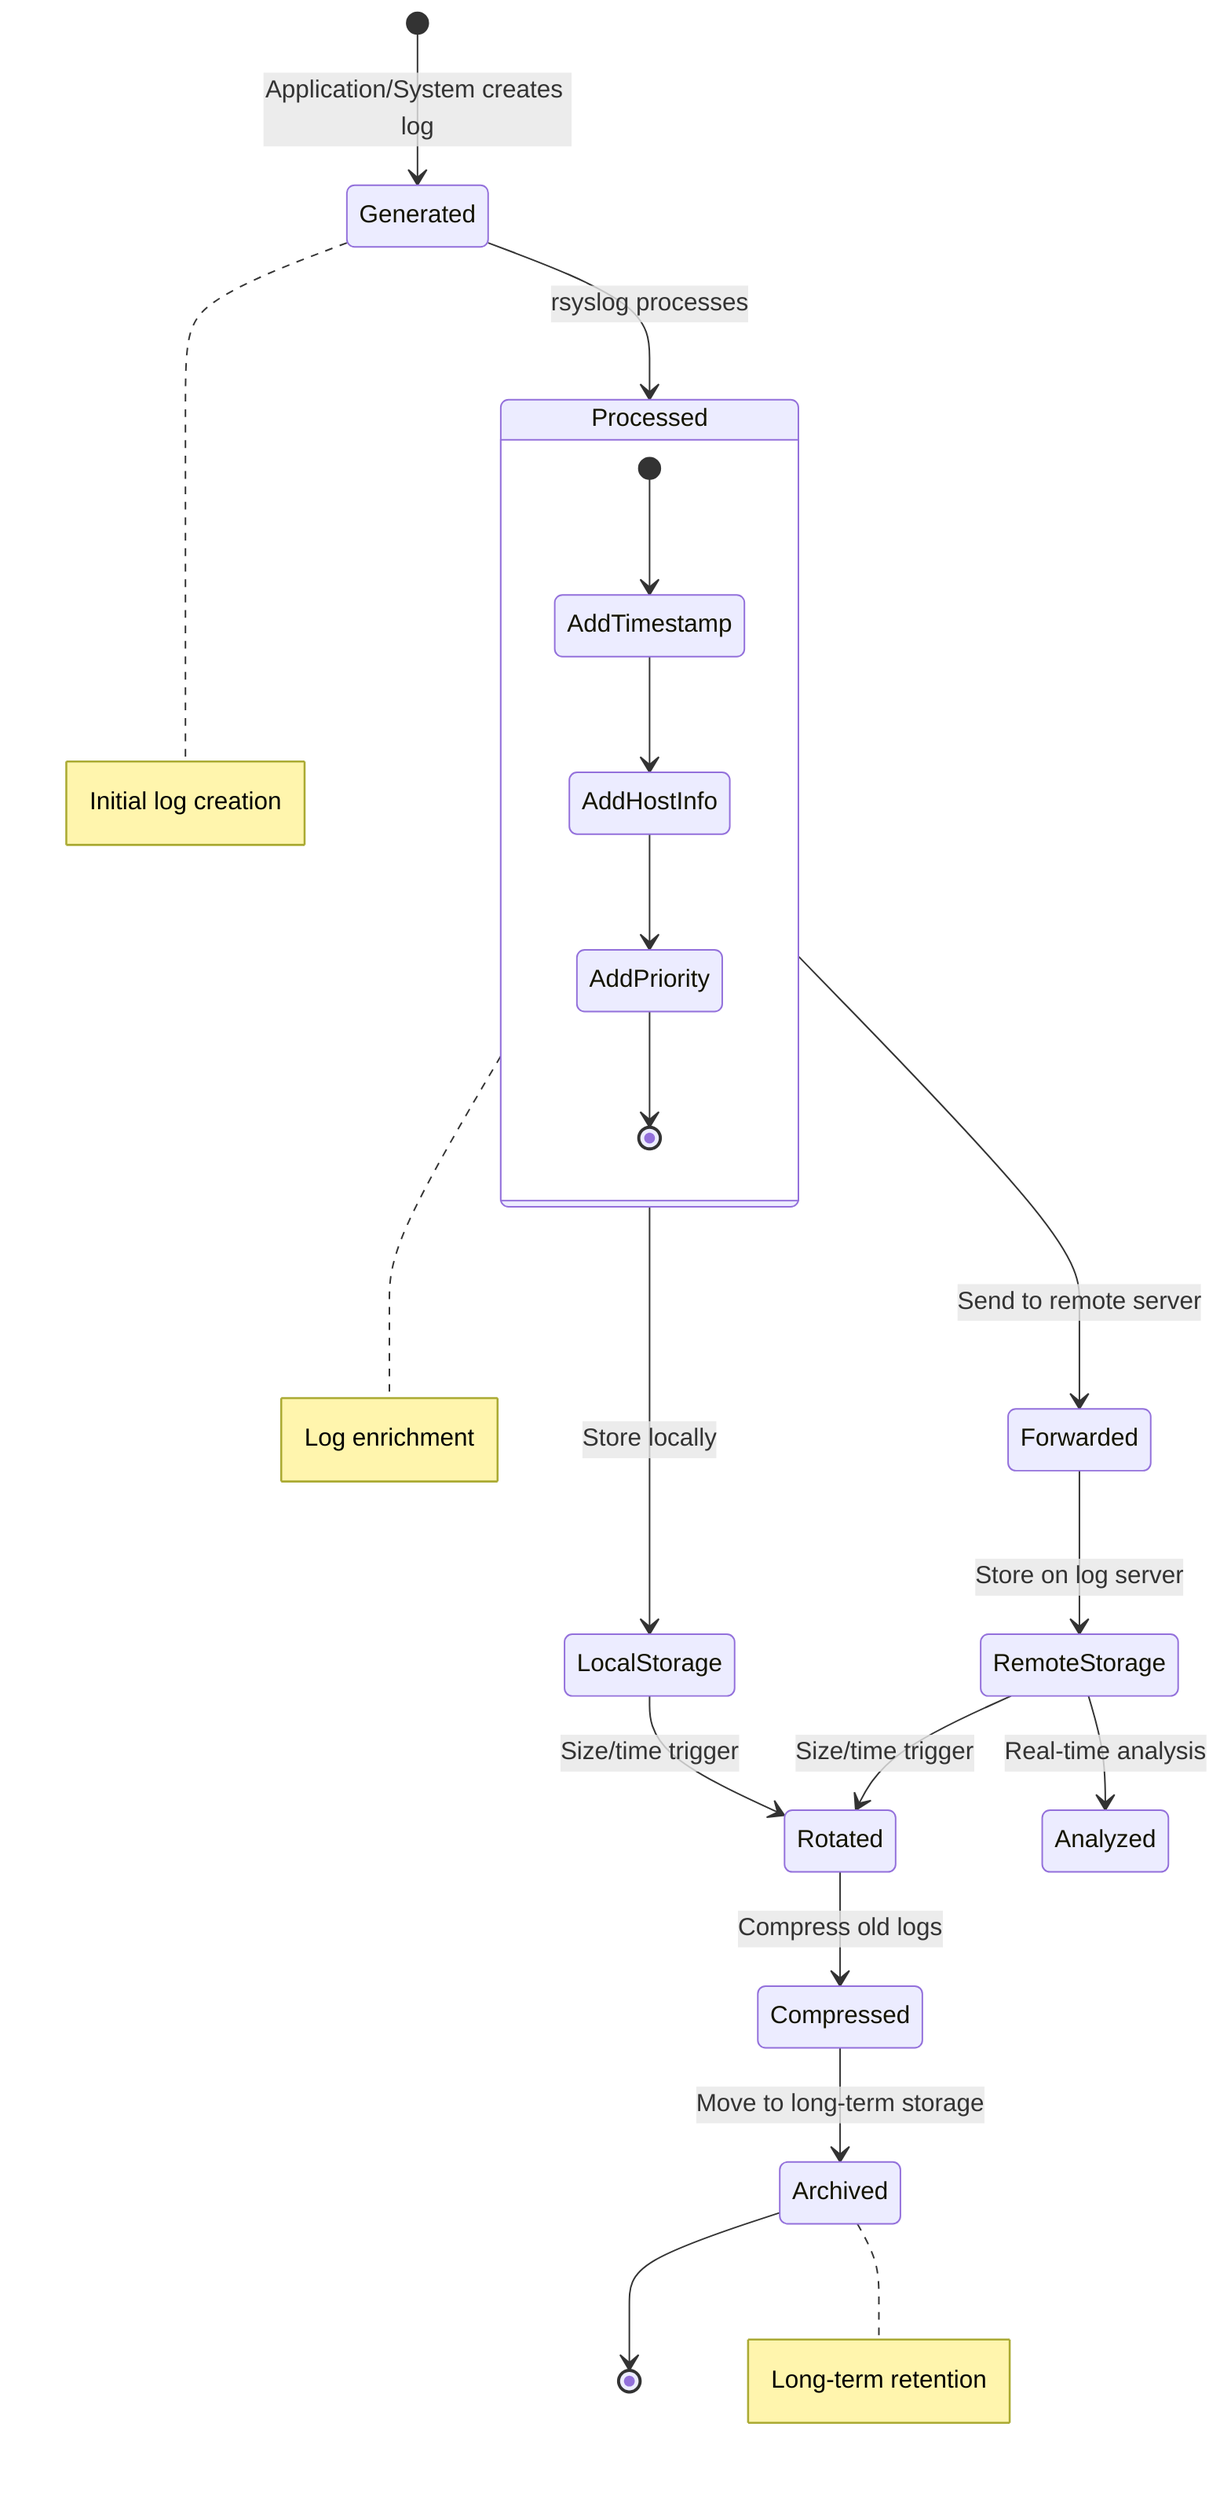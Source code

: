 stateDiagram-v2
    [*] --> Generated: Application/System creates log
    Generated --> Processed: rsyslog processes
    Processed --> Forwarded: Send to remote server
    Processed --> LocalStorage: Store locally
    
    LocalStorage --> Rotated: Size/time trigger
    Forwarded --> RemoteStorage: Store on log server
    RemoteStorage --> Analyzed: Real-time analysis
    RemoteStorage --> Rotated: Size/time trigger
    
    Rotated --> Compressed: Compress old logs
    Compressed --> Archived: Move to long-term storage
    Archived --> [*]
    
    state Processed {
        [*] --> AddTimestamp
        AddTimestamp --> AddHostInfo
        AddHostInfo --> AddPriority
        AddPriority --> [*]
    }
    
    note right of Generated: Initial log creation
    note right of Processed: Log enrichment
    note right of Archived: Long-term retention